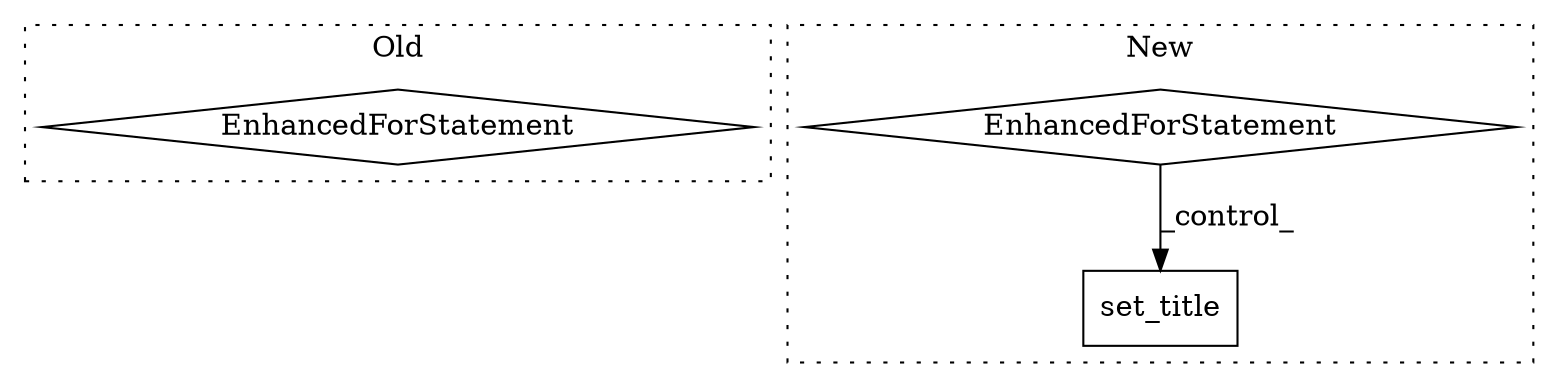 digraph G {
subgraph cluster0 {
1 [label="EnhancedForStatement" a="70" s="14184,14292" l="69,2" shape="diamond"];
label = "Old";
style="dotted";
}
subgraph cluster1 {
2 [label="set_title" a="32" s="14929,15125" l="10,2" shape="box"];
3 [label="EnhancedForStatement" a="70" s="14636,14725" l="61,2" shape="diamond"];
label = "New";
style="dotted";
}
3 -> 2 [label="_control_"];
}